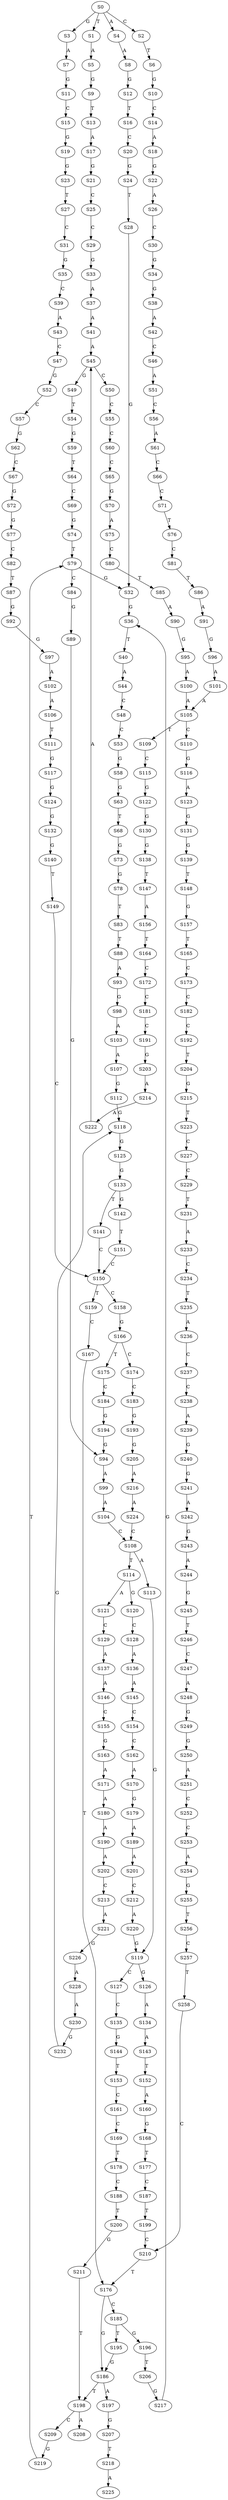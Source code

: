 strict digraph  {
	S0 -> S1 [ label = T ];
	S0 -> S2 [ label = C ];
	S0 -> S3 [ label = G ];
	S0 -> S4 [ label = A ];
	S1 -> S5 [ label = A ];
	S2 -> S6 [ label = T ];
	S3 -> S7 [ label = A ];
	S4 -> S8 [ label = A ];
	S5 -> S9 [ label = G ];
	S6 -> S10 [ label = G ];
	S7 -> S11 [ label = G ];
	S8 -> S12 [ label = G ];
	S9 -> S13 [ label = T ];
	S10 -> S14 [ label = C ];
	S11 -> S15 [ label = C ];
	S12 -> S16 [ label = T ];
	S13 -> S17 [ label = A ];
	S14 -> S18 [ label = A ];
	S15 -> S19 [ label = G ];
	S16 -> S20 [ label = C ];
	S17 -> S21 [ label = G ];
	S18 -> S22 [ label = G ];
	S19 -> S23 [ label = G ];
	S20 -> S24 [ label = G ];
	S21 -> S25 [ label = C ];
	S22 -> S26 [ label = A ];
	S23 -> S27 [ label = T ];
	S24 -> S28 [ label = T ];
	S25 -> S29 [ label = C ];
	S26 -> S30 [ label = C ];
	S27 -> S31 [ label = C ];
	S28 -> S32 [ label = G ];
	S29 -> S33 [ label = G ];
	S30 -> S34 [ label = G ];
	S31 -> S35 [ label = G ];
	S32 -> S36 [ label = G ];
	S33 -> S37 [ label = A ];
	S34 -> S38 [ label = G ];
	S35 -> S39 [ label = C ];
	S36 -> S40 [ label = T ];
	S37 -> S41 [ label = A ];
	S38 -> S42 [ label = A ];
	S39 -> S43 [ label = A ];
	S40 -> S44 [ label = A ];
	S41 -> S45 [ label = A ];
	S42 -> S46 [ label = C ];
	S43 -> S47 [ label = C ];
	S44 -> S48 [ label = C ];
	S45 -> S49 [ label = G ];
	S45 -> S50 [ label = C ];
	S46 -> S51 [ label = A ];
	S47 -> S52 [ label = G ];
	S48 -> S53 [ label = C ];
	S49 -> S54 [ label = T ];
	S50 -> S55 [ label = C ];
	S51 -> S56 [ label = C ];
	S52 -> S57 [ label = C ];
	S53 -> S58 [ label = G ];
	S54 -> S59 [ label = G ];
	S55 -> S60 [ label = C ];
	S56 -> S61 [ label = A ];
	S57 -> S62 [ label = G ];
	S58 -> S63 [ label = G ];
	S59 -> S64 [ label = T ];
	S60 -> S65 [ label = C ];
	S61 -> S66 [ label = C ];
	S62 -> S67 [ label = C ];
	S63 -> S68 [ label = T ];
	S64 -> S69 [ label = C ];
	S65 -> S70 [ label = G ];
	S66 -> S71 [ label = C ];
	S67 -> S72 [ label = G ];
	S68 -> S73 [ label = G ];
	S69 -> S74 [ label = G ];
	S70 -> S75 [ label = A ];
	S71 -> S76 [ label = T ];
	S72 -> S77 [ label = G ];
	S73 -> S78 [ label = G ];
	S74 -> S79 [ label = T ];
	S75 -> S80 [ label = C ];
	S76 -> S81 [ label = C ];
	S77 -> S82 [ label = C ];
	S78 -> S83 [ label = T ];
	S79 -> S84 [ label = C ];
	S79 -> S32 [ label = G ];
	S80 -> S85 [ label = T ];
	S81 -> S86 [ label = T ];
	S82 -> S87 [ label = T ];
	S83 -> S88 [ label = T ];
	S84 -> S89 [ label = G ];
	S85 -> S90 [ label = A ];
	S86 -> S91 [ label = A ];
	S87 -> S92 [ label = G ];
	S88 -> S93 [ label = A ];
	S89 -> S94 [ label = G ];
	S90 -> S95 [ label = G ];
	S91 -> S96 [ label = G ];
	S92 -> S97 [ label = G ];
	S93 -> S98 [ label = G ];
	S94 -> S99 [ label = A ];
	S95 -> S100 [ label = A ];
	S96 -> S101 [ label = A ];
	S97 -> S102 [ label = A ];
	S98 -> S103 [ label = A ];
	S99 -> S104 [ label = A ];
	S100 -> S105 [ label = A ];
	S101 -> S105 [ label = A ];
	S102 -> S106 [ label = A ];
	S103 -> S107 [ label = A ];
	S104 -> S108 [ label = C ];
	S105 -> S109 [ label = T ];
	S105 -> S110 [ label = C ];
	S106 -> S111 [ label = T ];
	S107 -> S112 [ label = G ];
	S108 -> S113 [ label = A ];
	S108 -> S114 [ label = T ];
	S109 -> S115 [ label = C ];
	S110 -> S116 [ label = G ];
	S111 -> S117 [ label = G ];
	S112 -> S118 [ label = G ];
	S113 -> S119 [ label = G ];
	S114 -> S120 [ label = G ];
	S114 -> S121 [ label = A ];
	S115 -> S122 [ label = G ];
	S116 -> S123 [ label = A ];
	S117 -> S124 [ label = G ];
	S118 -> S125 [ label = G ];
	S119 -> S126 [ label = G ];
	S119 -> S127 [ label = C ];
	S120 -> S128 [ label = C ];
	S121 -> S129 [ label = C ];
	S122 -> S130 [ label = G ];
	S123 -> S131 [ label = G ];
	S124 -> S132 [ label = G ];
	S125 -> S133 [ label = G ];
	S126 -> S134 [ label = A ];
	S127 -> S135 [ label = C ];
	S128 -> S136 [ label = A ];
	S129 -> S137 [ label = A ];
	S130 -> S138 [ label = G ];
	S131 -> S139 [ label = G ];
	S132 -> S140 [ label = G ];
	S133 -> S141 [ label = T ];
	S133 -> S142 [ label = G ];
	S134 -> S143 [ label = A ];
	S135 -> S144 [ label = G ];
	S136 -> S145 [ label = A ];
	S137 -> S146 [ label = A ];
	S138 -> S147 [ label = T ];
	S139 -> S148 [ label = T ];
	S140 -> S149 [ label = T ];
	S141 -> S150 [ label = C ];
	S142 -> S151 [ label = T ];
	S143 -> S152 [ label = T ];
	S144 -> S153 [ label = T ];
	S145 -> S154 [ label = C ];
	S146 -> S155 [ label = C ];
	S147 -> S156 [ label = A ];
	S148 -> S157 [ label = G ];
	S149 -> S150 [ label = C ];
	S150 -> S158 [ label = C ];
	S150 -> S159 [ label = T ];
	S151 -> S150 [ label = C ];
	S152 -> S160 [ label = A ];
	S153 -> S161 [ label = C ];
	S154 -> S162 [ label = C ];
	S155 -> S163 [ label = G ];
	S156 -> S164 [ label = T ];
	S157 -> S165 [ label = T ];
	S158 -> S166 [ label = G ];
	S159 -> S167 [ label = C ];
	S160 -> S168 [ label = G ];
	S161 -> S169 [ label = C ];
	S162 -> S170 [ label = A ];
	S163 -> S171 [ label = A ];
	S164 -> S172 [ label = C ];
	S165 -> S173 [ label = C ];
	S166 -> S174 [ label = C ];
	S166 -> S175 [ label = T ];
	S167 -> S176 [ label = T ];
	S168 -> S177 [ label = T ];
	S169 -> S178 [ label = T ];
	S170 -> S179 [ label = G ];
	S171 -> S180 [ label = A ];
	S172 -> S181 [ label = C ];
	S173 -> S182 [ label = C ];
	S174 -> S183 [ label = C ];
	S175 -> S184 [ label = C ];
	S176 -> S185 [ label = C ];
	S176 -> S186 [ label = G ];
	S177 -> S187 [ label = C ];
	S178 -> S188 [ label = C ];
	S179 -> S189 [ label = A ];
	S180 -> S190 [ label = A ];
	S181 -> S191 [ label = C ];
	S182 -> S192 [ label = C ];
	S183 -> S193 [ label = G ];
	S184 -> S194 [ label = G ];
	S185 -> S195 [ label = T ];
	S185 -> S196 [ label = G ];
	S186 -> S197 [ label = A ];
	S186 -> S198 [ label = T ];
	S187 -> S199 [ label = T ];
	S188 -> S200 [ label = T ];
	S189 -> S201 [ label = A ];
	S190 -> S202 [ label = A ];
	S191 -> S203 [ label = G ];
	S192 -> S204 [ label = T ];
	S193 -> S205 [ label = G ];
	S194 -> S94 [ label = G ];
	S195 -> S186 [ label = G ];
	S196 -> S206 [ label = T ];
	S197 -> S207 [ label = G ];
	S198 -> S208 [ label = A ];
	S198 -> S209 [ label = C ];
	S199 -> S210 [ label = C ];
	S200 -> S211 [ label = G ];
	S201 -> S212 [ label = C ];
	S202 -> S213 [ label = C ];
	S203 -> S214 [ label = A ];
	S204 -> S215 [ label = G ];
	S205 -> S216 [ label = A ];
	S206 -> S217 [ label = G ];
	S207 -> S218 [ label = T ];
	S209 -> S219 [ label = G ];
	S210 -> S176 [ label = T ];
	S211 -> S198 [ label = T ];
	S212 -> S220 [ label = A ];
	S213 -> S221 [ label = A ];
	S214 -> S222 [ label = A ];
	S215 -> S223 [ label = T ];
	S216 -> S224 [ label = A ];
	S217 -> S36 [ label = G ];
	S218 -> S225 [ label = A ];
	S219 -> S79 [ label = T ];
	S220 -> S119 [ label = G ];
	S221 -> S226 [ label = G ];
	S222 -> S45 [ label = A ];
	S223 -> S227 [ label = C ];
	S224 -> S108 [ label = C ];
	S226 -> S228 [ label = A ];
	S227 -> S229 [ label = C ];
	S228 -> S230 [ label = A ];
	S229 -> S231 [ label = T ];
	S230 -> S232 [ label = G ];
	S231 -> S233 [ label = A ];
	S232 -> S118 [ label = G ];
	S233 -> S234 [ label = C ];
	S234 -> S235 [ label = T ];
	S235 -> S236 [ label = A ];
	S236 -> S237 [ label = C ];
	S237 -> S238 [ label = C ];
	S238 -> S239 [ label = A ];
	S239 -> S240 [ label = G ];
	S240 -> S241 [ label = G ];
	S241 -> S242 [ label = A ];
	S242 -> S243 [ label = G ];
	S243 -> S244 [ label = A ];
	S244 -> S245 [ label = G ];
	S245 -> S246 [ label = T ];
	S246 -> S247 [ label = C ];
	S247 -> S248 [ label = A ];
	S248 -> S249 [ label = G ];
	S249 -> S250 [ label = G ];
	S250 -> S251 [ label = A ];
	S251 -> S252 [ label = C ];
	S252 -> S253 [ label = C ];
	S253 -> S254 [ label = A ];
	S254 -> S255 [ label = G ];
	S255 -> S256 [ label = T ];
	S256 -> S257 [ label = C ];
	S257 -> S258 [ label = T ];
	S258 -> S210 [ label = C ];
}
